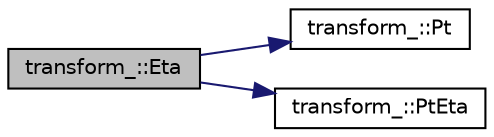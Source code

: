 digraph "transform_::Eta"
{
 // INTERACTIVE_SVG=YES
 // LATEX_PDF_SIZE
  edge [fontname="Helvetica",fontsize="10",labelfontname="Helvetica",labelfontsize="10"];
  node [fontname="Helvetica",fontsize="10",shape=record];
  rankdir="LR";
  Node1 [label="transform_::Eta",height=0.2,width=0.4,color="black", fillcolor="grey75", style="filled", fontcolor="black",tooltip="Computes the pseudorapidity (Eta) from x, y, and z components of momentum."];
  Node1 -> Node2 [color="midnightblue",fontsize="10",style="solid",fontname="Helvetica"];
  Node2 [label="transform_::Pt",height=0.2,width=0.4,color="black", fillcolor="white", style="filled",URL="$namespacetransform__.html#a7e398b6292d5d34c81497445060ec752",tooltip="Computes the transverse momentum (Pt)."];
  Node1 -> Node3 [color="midnightblue",fontsize="10",style="solid",fontname="Helvetica"];
  Node3 [label="transform_::PtEta",height=0.2,width=0.4,color="black", fillcolor="white", style="filled",URL="$namespacetransform__.html#a86e364c3bd4a1a8785a3cdfb0a1e1573",tooltip="Computes the transverse momentum (Pt) and pseudorapidity (Eta)."];
}
